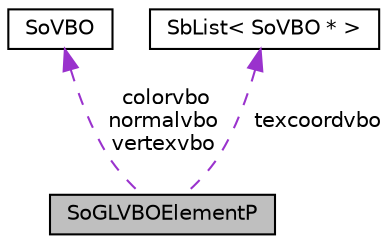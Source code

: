 digraph "SoGLVBOElementP"
{
 // LATEX_PDF_SIZE
  edge [fontname="Helvetica",fontsize="10",labelfontname="Helvetica",labelfontsize="10"];
  node [fontname="Helvetica",fontsize="10",shape=record];
  Node1 [label="SoGLVBOElementP",height=0.2,width=0.4,color="black", fillcolor="grey75", style="filled", fontcolor="black",tooltip=" "];
  Node2 -> Node1 [dir="back",color="darkorchid3",fontsize="10",style="dashed",label=" colorvbo\nnormalvbo\nvertexvbo" ,fontname="Helvetica"];
  Node2 [label="SoVBO",height=0.2,width=0.4,color="black", fillcolor="white", style="filled",URL="$classSoVBO.html",tooltip="The SoVBO class is used to handle OpenGL vertex buffer objects."];
  Node3 -> Node1 [dir="back",color="darkorchid3",fontsize="10",style="dashed",label=" texcoordvbo" ,fontname="Helvetica"];
  Node3 [label="SbList\< SoVBO * \>",height=0.2,width=0.4,color="black", fillcolor="white", style="filled",URL="$classSbList.html",tooltip=" "];
}
